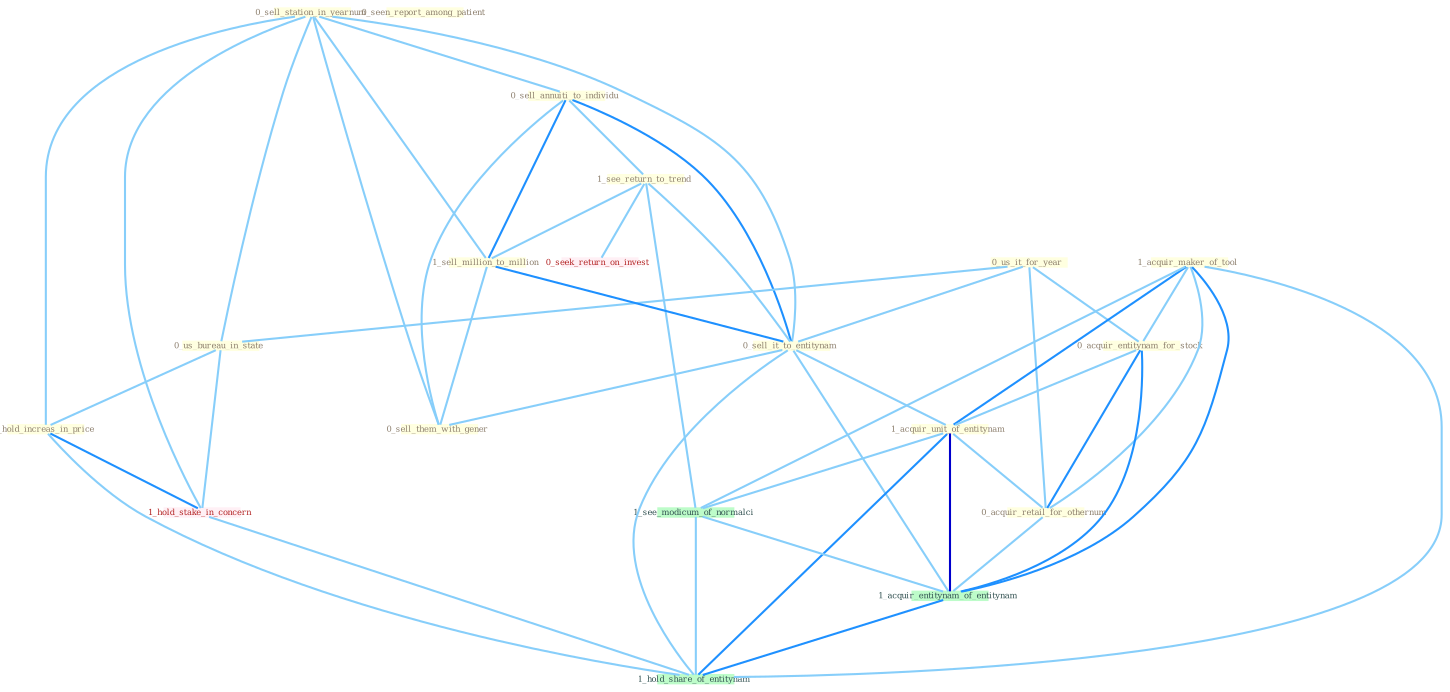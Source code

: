Graph G{ 
    node
    [shape=polygon,style=filled,width=.5,height=.06,color="#BDFCC9",fixedsize=true,fontsize=4,
    fontcolor="#2f4f4f"];
    {node
    [color="#ffffe0", fontcolor="#8b7d6b"] "0_sell_station_in_yearnum " "0_sell_annuiti_to_individu " "0_us_it_for_year " "1_see_return_to_trend " "1_acquir_maker_of_tool " "1_sell_million_to_million " "0_seen_report_among_patient " "0_sell_it_to_entitynam " "0_acquir_entitynam_for_stock " "0_us_bureau_in_state " "1_acquir_unit_of_entitynam " "0_sell_them_with_gener " "0_acquir_retail_for_othernum " "1_hold_increas_in_price "}
{node [color="#fff0f5", fontcolor="#b22222"] "1_hold_stake_in_concern " "0_seek_return_on_invest "}
edge [color="#B0E2FF"];

	"0_sell_station_in_yearnum " -- "0_sell_annuiti_to_individu " [w="1", color="#87cefa" ];
	"0_sell_station_in_yearnum " -- "1_sell_million_to_million " [w="1", color="#87cefa" ];
	"0_sell_station_in_yearnum " -- "0_sell_it_to_entitynam " [w="1", color="#87cefa" ];
	"0_sell_station_in_yearnum " -- "0_us_bureau_in_state " [w="1", color="#87cefa" ];
	"0_sell_station_in_yearnum " -- "0_sell_them_with_gener " [w="1", color="#87cefa" ];
	"0_sell_station_in_yearnum " -- "1_hold_increas_in_price " [w="1", color="#87cefa" ];
	"0_sell_station_in_yearnum " -- "1_hold_stake_in_concern " [w="1", color="#87cefa" ];
	"0_sell_annuiti_to_individu " -- "1_see_return_to_trend " [w="1", color="#87cefa" ];
	"0_sell_annuiti_to_individu " -- "1_sell_million_to_million " [w="2", color="#1e90ff" , len=0.8];
	"0_sell_annuiti_to_individu " -- "0_sell_it_to_entitynam " [w="2", color="#1e90ff" , len=0.8];
	"0_sell_annuiti_to_individu " -- "0_sell_them_with_gener " [w="1", color="#87cefa" ];
	"0_us_it_for_year " -- "0_sell_it_to_entitynam " [w="1", color="#87cefa" ];
	"0_us_it_for_year " -- "0_acquir_entitynam_for_stock " [w="1", color="#87cefa" ];
	"0_us_it_for_year " -- "0_us_bureau_in_state " [w="1", color="#87cefa" ];
	"0_us_it_for_year " -- "0_acquir_retail_for_othernum " [w="1", color="#87cefa" ];
	"1_see_return_to_trend " -- "1_sell_million_to_million " [w="1", color="#87cefa" ];
	"1_see_return_to_trend " -- "0_sell_it_to_entitynam " [w="1", color="#87cefa" ];
	"1_see_return_to_trend " -- "0_seek_return_on_invest " [w="1", color="#87cefa" ];
	"1_see_return_to_trend " -- "1_see_modicum_of_normalci " [w="1", color="#87cefa" ];
	"1_acquir_maker_of_tool " -- "0_acquir_entitynam_for_stock " [w="1", color="#87cefa" ];
	"1_acquir_maker_of_tool " -- "1_acquir_unit_of_entitynam " [w="2", color="#1e90ff" , len=0.8];
	"1_acquir_maker_of_tool " -- "0_acquir_retail_for_othernum " [w="1", color="#87cefa" ];
	"1_acquir_maker_of_tool " -- "1_see_modicum_of_normalci " [w="1", color="#87cefa" ];
	"1_acquir_maker_of_tool " -- "1_acquir_entitynam_of_entitynam " [w="2", color="#1e90ff" , len=0.8];
	"1_acquir_maker_of_tool " -- "1_hold_share_of_entitynam " [w="1", color="#87cefa" ];
	"1_sell_million_to_million " -- "0_sell_it_to_entitynam " [w="2", color="#1e90ff" , len=0.8];
	"1_sell_million_to_million " -- "0_sell_them_with_gener " [w="1", color="#87cefa" ];
	"0_sell_it_to_entitynam " -- "1_acquir_unit_of_entitynam " [w="1", color="#87cefa" ];
	"0_sell_it_to_entitynam " -- "0_sell_them_with_gener " [w="1", color="#87cefa" ];
	"0_sell_it_to_entitynam " -- "1_acquir_entitynam_of_entitynam " [w="1", color="#87cefa" ];
	"0_sell_it_to_entitynam " -- "1_hold_share_of_entitynam " [w="1", color="#87cefa" ];
	"0_acquir_entitynam_for_stock " -- "1_acquir_unit_of_entitynam " [w="1", color="#87cefa" ];
	"0_acquir_entitynam_for_stock " -- "0_acquir_retail_for_othernum " [w="2", color="#1e90ff" , len=0.8];
	"0_acquir_entitynam_for_stock " -- "1_acquir_entitynam_of_entitynam " [w="2", color="#1e90ff" , len=0.8];
	"0_us_bureau_in_state " -- "1_hold_increas_in_price " [w="1", color="#87cefa" ];
	"0_us_bureau_in_state " -- "1_hold_stake_in_concern " [w="1", color="#87cefa" ];
	"1_acquir_unit_of_entitynam " -- "0_acquir_retail_for_othernum " [w="1", color="#87cefa" ];
	"1_acquir_unit_of_entitynam " -- "1_see_modicum_of_normalci " [w="1", color="#87cefa" ];
	"1_acquir_unit_of_entitynam " -- "1_acquir_entitynam_of_entitynam " [w="3", color="#0000cd" , len=0.6];
	"1_acquir_unit_of_entitynam " -- "1_hold_share_of_entitynam " [w="2", color="#1e90ff" , len=0.8];
	"0_acquir_retail_for_othernum " -- "1_acquir_entitynam_of_entitynam " [w="1", color="#87cefa" ];
	"1_hold_increas_in_price " -- "1_hold_stake_in_concern " [w="2", color="#1e90ff" , len=0.8];
	"1_hold_increas_in_price " -- "1_hold_share_of_entitynam " [w="1", color="#87cefa" ];
	"1_hold_stake_in_concern " -- "1_hold_share_of_entitynam " [w="1", color="#87cefa" ];
	"1_see_modicum_of_normalci " -- "1_acquir_entitynam_of_entitynam " [w="1", color="#87cefa" ];
	"1_see_modicum_of_normalci " -- "1_hold_share_of_entitynam " [w="1", color="#87cefa" ];
	"1_acquir_entitynam_of_entitynam " -- "1_hold_share_of_entitynam " [w="2", color="#1e90ff" , len=0.8];
}